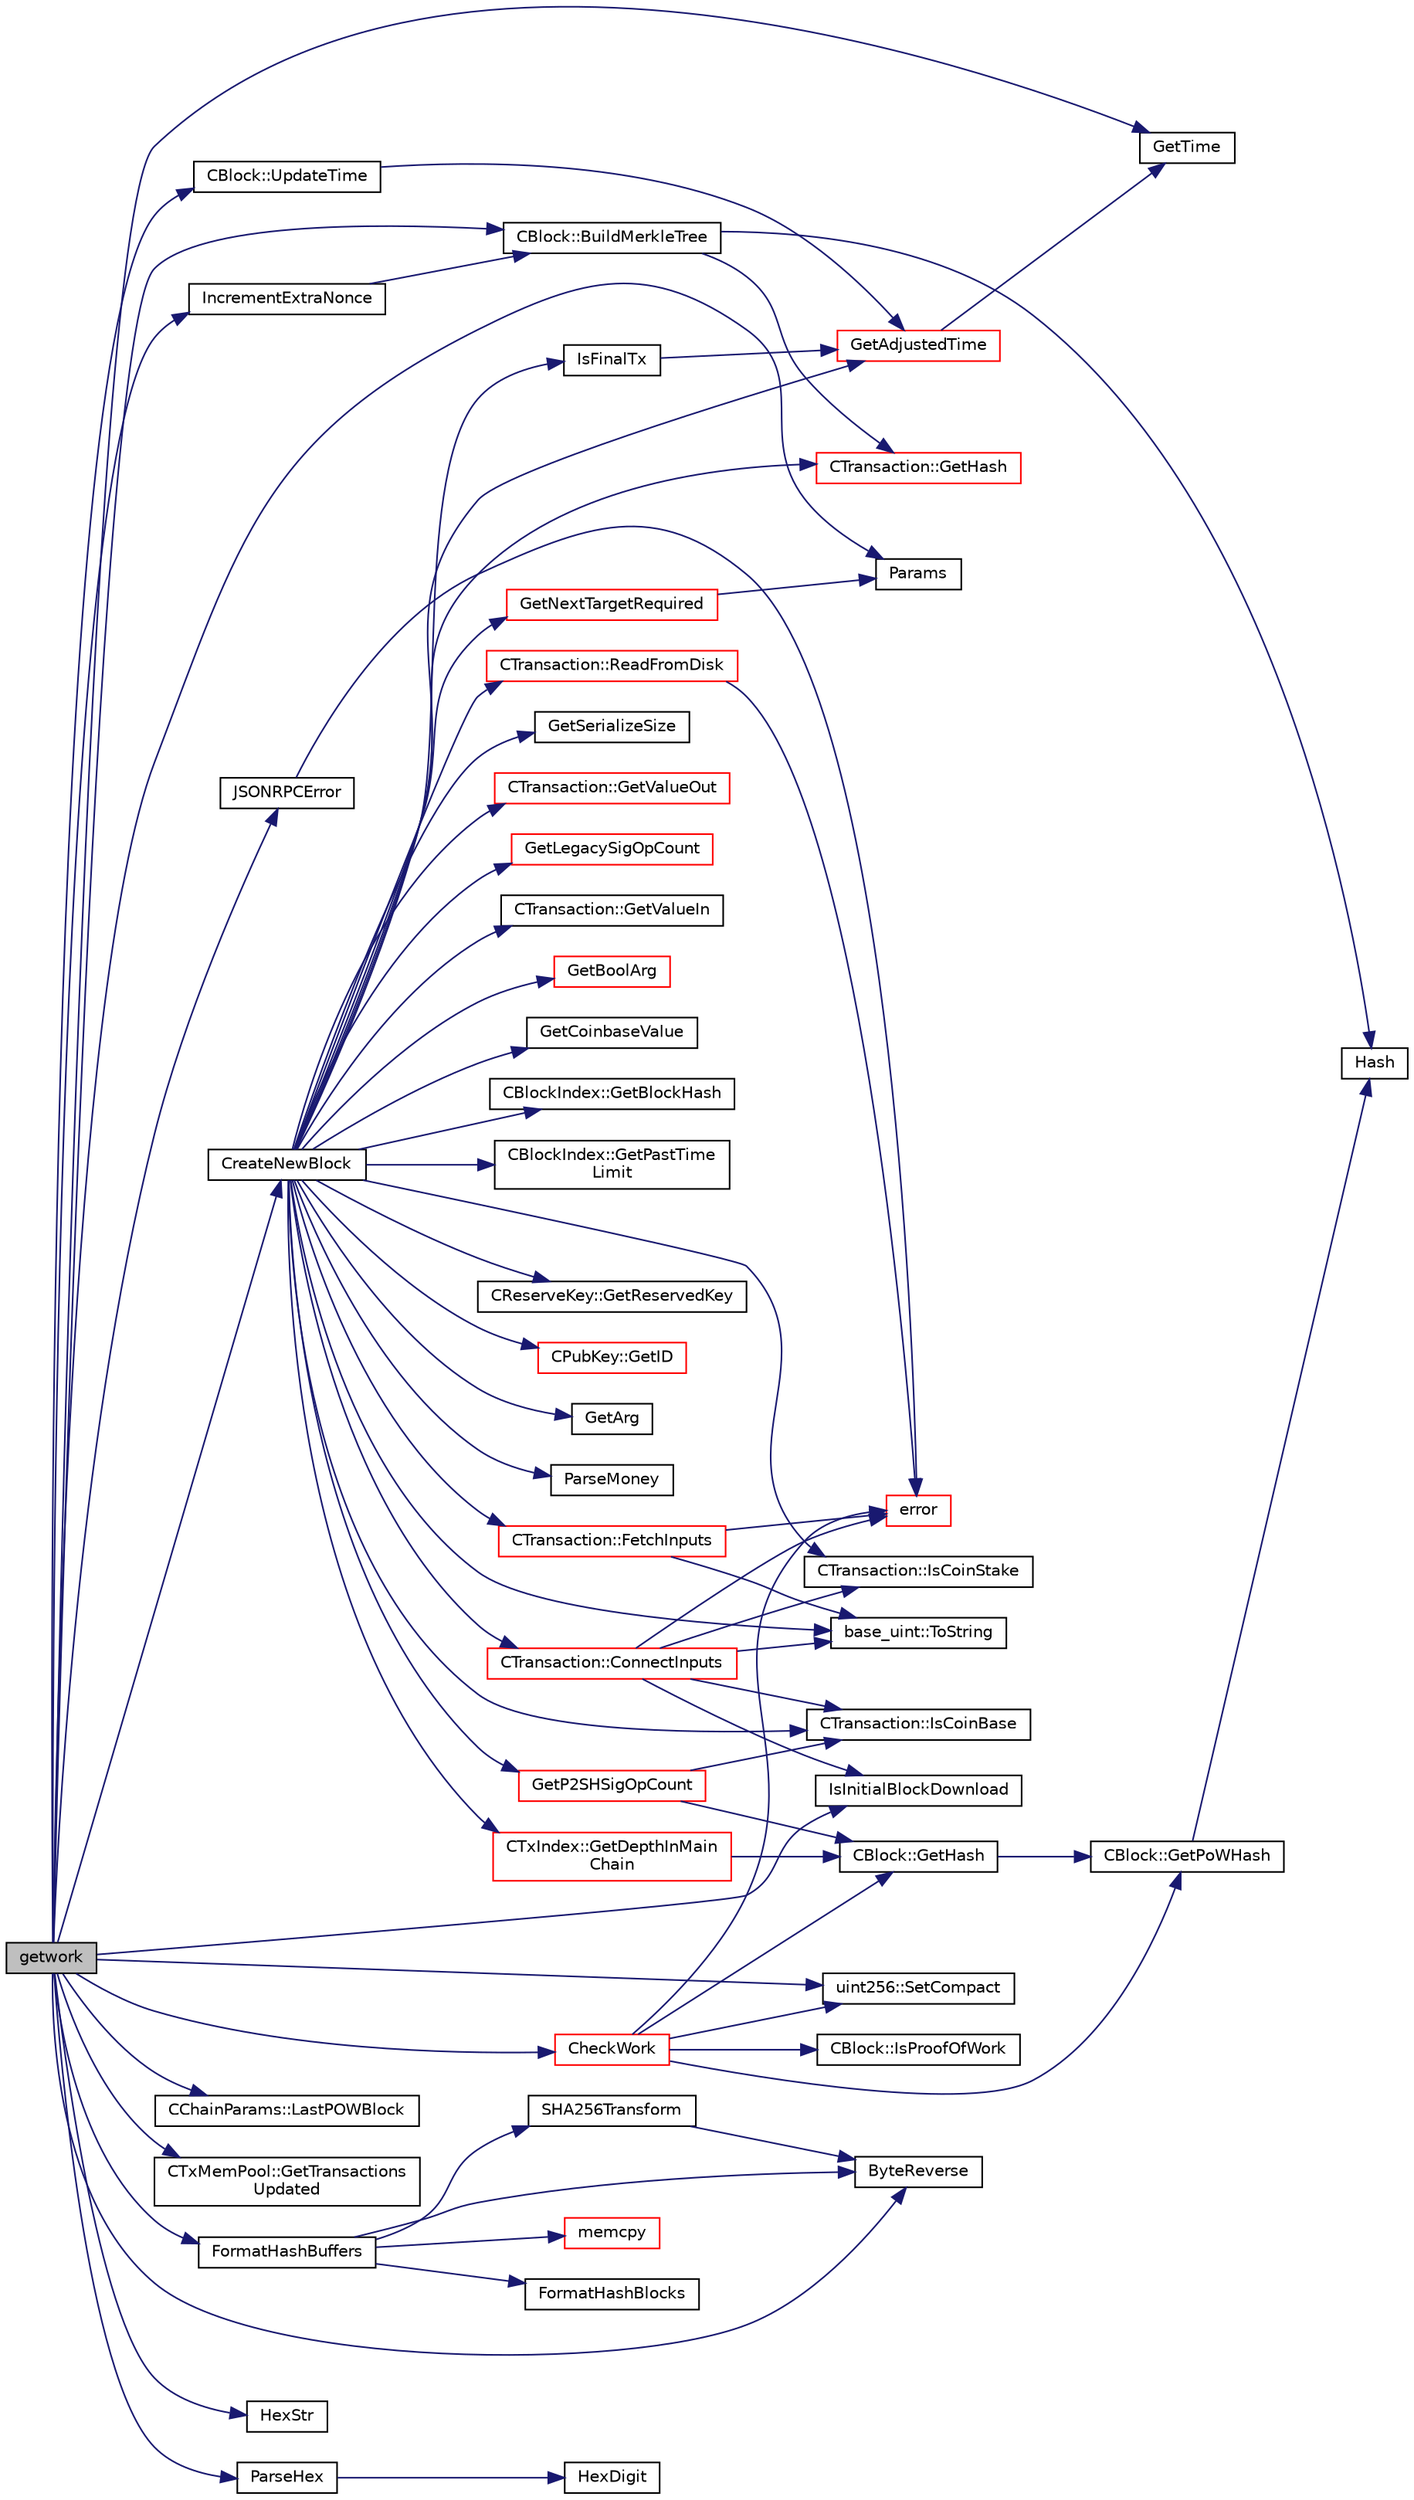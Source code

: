 digraph "getwork"
{
  edge [fontname="Helvetica",fontsize="10",labelfontname="Helvetica",labelfontsize="10"];
  node [fontname="Helvetica",fontsize="10",shape=record];
  rankdir="LR";
  Node381 [label="getwork",height=0.2,width=0.4,color="black", fillcolor="grey75", style="filled", fontcolor="black"];
  Node381 -> Node382 [color="midnightblue",fontsize="10",style="solid",fontname="Helvetica"];
  Node382 [label="JSONRPCError",height=0.2,width=0.4,color="black", fillcolor="white", style="filled",URL="$d2/d30/rpcprotocol_8cpp.html#a17b1bb111ab339efc951929834766039"];
  Node382 -> Node383 [color="midnightblue",fontsize="10",style="solid",fontname="Helvetica"];
  Node383 [label="error",height=0.2,width=0.4,color="red", fillcolor="white", style="filled",URL="$d8/d3c/util_8h.html#af8985880cf4ef26df0a5aa2ffcb76662"];
  Node381 -> Node393 [color="midnightblue",fontsize="10",style="solid",fontname="Helvetica"];
  Node393 [label="IsInitialBlockDownload",height=0.2,width=0.4,color="black", fillcolor="white", style="filled",URL="$df/d0a/main_8cpp.html#a5edcd96316574fd4a7f3ae0922a5cfd6",tooltip="Check whether we are doing an initial block download (synchronizing from disk or network) ..."];
  Node381 -> Node387 [color="midnightblue",fontsize="10",style="solid",fontname="Helvetica"];
  Node387 [label="Params",height=0.2,width=0.4,color="black", fillcolor="white", style="filled",URL="$df/dbf/chainparams_8cpp.html#ace5c5b706d71a324a417dd2db394fd4a",tooltip="Return the currently selected parameters. "];
  Node381 -> Node394 [color="midnightblue",fontsize="10",style="solid",fontname="Helvetica"];
  Node394 [label="CChainParams::LastPOWBlock",height=0.2,width=0.4,color="black", fillcolor="white", style="filled",URL="$d1/d4f/class_c_chain_params.html#abd91ac1c21c0e284ad66067125f94467"];
  Node381 -> Node395 [color="midnightblue",fontsize="10",style="solid",fontname="Helvetica"];
  Node395 [label="CTxMemPool::GetTransactions\lUpdated",height=0.2,width=0.4,color="black", fillcolor="white", style="filled",URL="$db/d98/class_c_tx_mem_pool.html#afd2a709a0e6cb34a57ff2f9fd0774e6c"];
  Node381 -> Node392 [color="midnightblue",fontsize="10",style="solid",fontname="Helvetica"];
  Node392 [label="GetTime",height=0.2,width=0.4,color="black", fillcolor="white", style="filled",URL="$df/d2d/util_8cpp.html#a46fac5fba8ba905b5f9acb364f5d8c6f"];
  Node381 -> Node396 [color="midnightblue",fontsize="10",style="solid",fontname="Helvetica"];
  Node396 [label="CreateNewBlock",height=0.2,width=0.4,color="black", fillcolor="white", style="filled",URL="$d6/de3/miner_8cpp.html#af5c45bac27dac0727dd7cd4b437b4d99"];
  Node396 -> Node397 [color="midnightblue",fontsize="10",style="solid",fontname="Helvetica"];
  Node397 [label="CReserveKey::GetReservedKey",height=0.2,width=0.4,color="black", fillcolor="white", style="filled",URL="$d3/d65/class_c_reserve_key.html#ad198d2d7a54d315c60805ba1cb0caf7c"];
  Node396 -> Node398 [color="midnightblue",fontsize="10",style="solid",fontname="Helvetica"];
  Node398 [label="CPubKey::GetID",height=0.2,width=0.4,color="red", fillcolor="white", style="filled",URL="$da/d4e/class_c_pub_key.html#a2675f7e6f72eff68e7a5227289feb021"];
  Node396 -> Node402 [color="midnightblue",fontsize="10",style="solid",fontname="Helvetica"];
  Node402 [label="GetArg",height=0.2,width=0.4,color="black", fillcolor="white", style="filled",URL="$df/d2d/util_8cpp.html#a24f685720bf40370e5bd2a192ad50cd8",tooltip="Return string argument or default value. "];
  Node396 -> Node403 [color="midnightblue",fontsize="10",style="solid",fontname="Helvetica"];
  Node403 [label="ParseMoney",height=0.2,width=0.4,color="black", fillcolor="white", style="filled",URL="$df/d2d/util_8cpp.html#a246cad058037a1517dfa0a19cc76e53e"];
  Node396 -> Node404 [color="midnightblue",fontsize="10",style="solid",fontname="Helvetica"];
  Node404 [label="GetNextTargetRequired",height=0.2,width=0.4,color="red", fillcolor="white", style="filled",URL="$d1/d08/proofs_8cpp.html#a868a58404bd61b6a82901f428d152bae",tooltip="Calculate difficulty using retarget algorithm by maintaining target. "];
  Node404 -> Node387 [color="midnightblue",fontsize="10",style="solid",fontname="Helvetica"];
  Node396 -> Node421 [color="midnightblue",fontsize="10",style="solid",fontname="Helvetica"];
  Node421 [label="CTransaction::IsCoinBase",height=0.2,width=0.4,color="black", fillcolor="white", style="filled",URL="$df/d43/class_c_transaction.html#a96256e8ac1bf79ad9c057e48c41132dd"];
  Node396 -> Node422 [color="midnightblue",fontsize="10",style="solid",fontname="Helvetica"];
  Node422 [label="CTransaction::IsCoinStake",height=0.2,width=0.4,color="black", fillcolor="white", style="filled",URL="$df/d43/class_c_transaction.html#ace4278a41a296d40dcf5fb2b9cf007ec"];
  Node396 -> Node423 [color="midnightblue",fontsize="10",style="solid",fontname="Helvetica"];
  Node423 [label="IsFinalTx",height=0.2,width=0.4,color="black", fillcolor="white", style="filled",URL="$df/d0a/main_8cpp.html#adc332cd7ac94e639bb4239618341be19"];
  Node423 -> Node424 [color="midnightblue",fontsize="10",style="solid",fontname="Helvetica"];
  Node424 [label="GetAdjustedTime",height=0.2,width=0.4,color="red", fillcolor="white", style="filled",URL="$df/d2d/util_8cpp.html#a09f81b9c7650f898cf3cf305b87547e6"];
  Node424 -> Node392 [color="midnightblue",fontsize="10",style="solid",fontname="Helvetica"];
  Node396 -> Node426 [color="midnightblue",fontsize="10",style="solid",fontname="Helvetica"];
  Node426 [label="CTransaction::ReadFromDisk",height=0.2,width=0.4,color="red", fillcolor="white", style="filled",URL="$df/d43/class_c_transaction.html#ad9d526afecbd816c385343f60c5352fd"];
  Node426 -> Node383 [color="midnightblue",fontsize="10",style="solid",fontname="Helvetica"];
  Node396 -> Node432 [color="midnightblue",fontsize="10",style="solid",fontname="Helvetica"];
  Node432 [label="CTxIndex::GetDepthInMain\lChain",height=0.2,width=0.4,color="red", fillcolor="white", style="filled",URL="$d5/db3/class_c_tx_index.html#ae18990b9796ee365ae2f384a2b334fe0"];
  Node432 -> Node435 [color="midnightblue",fontsize="10",style="solid",fontname="Helvetica"];
  Node435 [label="CBlock::GetHash",height=0.2,width=0.4,color="black", fillcolor="white", style="filled",URL="$d3/d51/class_c_block.html#a681acf1fa72ec2ed6c83ea5afc14e0f3"];
  Node435 -> Node436 [color="midnightblue",fontsize="10",style="solid",fontname="Helvetica"];
  Node436 [label="CBlock::GetPoWHash",height=0.2,width=0.4,color="black", fillcolor="white", style="filled",URL="$d3/d51/class_c_block.html#af203beb528a62ec30b0453cf5d860044"];
  Node436 -> Node437 [color="midnightblue",fontsize="10",style="solid",fontname="Helvetica"];
  Node437 [label="Hash",height=0.2,width=0.4,color="black", fillcolor="white", style="filled",URL="$db/dfb/hash_8h.html#ab3f6c437460137530d86e09c2c102e99"];
  Node396 -> Node439 [color="midnightblue",fontsize="10",style="solid",fontname="Helvetica"];
  Node439 [label="GetSerializeSize",height=0.2,width=0.4,color="black", fillcolor="white", style="filled",URL="$df/d9d/serialize_8h.html#a48239e478ae730373d1984fe304ca025"];
  Node396 -> Node440 [color="midnightblue",fontsize="10",style="solid",fontname="Helvetica"];
  Node440 [label="CTransaction::GetValueOut",height=0.2,width=0.4,color="red", fillcolor="white", style="filled",URL="$df/d43/class_c_transaction.html#a9ce7d94c68adb37627d82669b83a7c59",tooltip="Amount of ions spent by this transaction. "];
  Node396 -> Node442 [color="midnightblue",fontsize="10",style="solid",fontname="Helvetica"];
  Node442 [label="GetLegacySigOpCount",height=0.2,width=0.4,color="red", fillcolor="white", style="filled",URL="$df/d0a/main_8cpp.html#ad2eaf4f8542c12ea9ee1183609cc6d1a",tooltip="Count ECDSA signature operations the old-fashioned (pre-0.6) way. "];
  Node396 -> Node424 [color="midnightblue",fontsize="10",style="solid",fontname="Helvetica"];
  Node396 -> Node444 [color="midnightblue",fontsize="10",style="solid",fontname="Helvetica"];
  Node444 [label="CTransaction::FetchInputs",height=0.2,width=0.4,color="red", fillcolor="white", style="filled",URL="$df/d43/class_c_transaction.html#a5a4967303d3b588a120687f3ed1f4b0a",tooltip="Fetch from memory and/or disk. "];
  Node444 -> Node383 [color="midnightblue",fontsize="10",style="solid",fontname="Helvetica"];
  Node444 -> Node420 [color="midnightblue",fontsize="10",style="solid",fontname="Helvetica"];
  Node420 [label="base_uint::ToString",height=0.2,width=0.4,color="black", fillcolor="white", style="filled",URL="$da/df7/classbase__uint.html#acccba4d9d51a0c36261718ca0cbb293b"];
  Node396 -> Node448 [color="midnightblue",fontsize="10",style="solid",fontname="Helvetica"];
  Node448 [label="CTransaction::GetValueIn",height=0.2,width=0.4,color="black", fillcolor="white", style="filled",URL="$df/d43/class_c_transaction.html#a50051cce0d44bc4ea2018625101dc1b6",tooltip="Amount of ions coming in to this transaction Note that lightweight clients may not know anything besi..."];
  Node396 -> Node449 [color="midnightblue",fontsize="10",style="solid",fontname="Helvetica"];
  Node449 [label="GetP2SHSigOpCount",height=0.2,width=0.4,color="red", fillcolor="white", style="filled",URL="$df/d0a/main_8cpp.html#a519cfd439598a8bf64fe5503aa74cfcb",tooltip="Count ECDSA signature operations in pay-to-script-hash inputs. "];
  Node449 -> Node421 [color="midnightblue",fontsize="10",style="solid",fontname="Helvetica"];
  Node449 -> Node435 [color="midnightblue",fontsize="10",style="solid",fontname="Helvetica"];
  Node396 -> Node453 [color="midnightblue",fontsize="10",style="solid",fontname="Helvetica"];
  Node453 [label="CTransaction::ConnectInputs",height=0.2,width=0.4,color="red", fillcolor="white", style="filled",URL="$df/d43/class_c_transaction.html#aaab6c4ba493c918e29fd383043dcaae7",tooltip="Sanity check previous transactions, then, if all checks succeed, mark them as spent by this transacti..."];
  Node453 -> Node383 [color="midnightblue",fontsize="10",style="solid",fontname="Helvetica"];
  Node453 -> Node420 [color="midnightblue",fontsize="10",style="solid",fontname="Helvetica"];
  Node453 -> Node421 [color="midnightblue",fontsize="10",style="solid",fontname="Helvetica"];
  Node453 -> Node422 [color="midnightblue",fontsize="10",style="solid",fontname="Helvetica"];
  Node453 -> Node393 [color="midnightblue",fontsize="10",style="solid",fontname="Helvetica"];
  Node396 -> Node457 [color="midnightblue",fontsize="10",style="solid",fontname="Helvetica"];
  Node457 [label="CTransaction::GetHash",height=0.2,width=0.4,color="red", fillcolor="white", style="filled",URL="$df/d43/class_c_transaction.html#a0b46d80e82ca324e82c2ce3fc1492bfa"];
  Node396 -> Node520 [color="midnightblue",fontsize="10",style="solid",fontname="Helvetica"];
  Node520 [label="GetBoolArg",height=0.2,width=0.4,color="red", fillcolor="white", style="filled",URL="$df/d2d/util_8cpp.html#a64d956f1dda7f9a80ab5d594532b906d",tooltip="Return boolean argument or default value. "];
  Node396 -> Node420 [color="midnightblue",fontsize="10",style="solid",fontname="Helvetica"];
  Node396 -> Node522 [color="midnightblue",fontsize="10",style="solid",fontname="Helvetica"];
  Node522 [label="GetCoinbaseValue",height=0.2,width=0.4,color="black", fillcolor="white", style="filled",URL="$d1/d08/proofs_8cpp.html#af6a2f3451bae59ba9d7a6d627173aedf",tooltip="Determine Block Reward for Proof Of Work. "];
  Node396 -> Node523 [color="midnightblue",fontsize="10",style="solid",fontname="Helvetica"];
  Node523 [label="CBlockIndex::GetBlockHash",height=0.2,width=0.4,color="black", fillcolor="white", style="filled",URL="$d3/dbd/class_c_block_index.html#a98490a2788c65cdd6ae9002b004dd74c"];
  Node396 -> Node524 [color="midnightblue",fontsize="10",style="solid",fontname="Helvetica"];
  Node524 [label="CBlockIndex::GetPastTime\lLimit",height=0.2,width=0.4,color="black", fillcolor="white", style="filled",URL="$d3/dbd/class_c_block_index.html#a40f52adc1db18cd86dfbfa408402a4ff"];
  Node381 -> Node525 [color="midnightblue",fontsize="10",style="solid",fontname="Helvetica"];
  Node525 [label="CBlock::UpdateTime",height=0.2,width=0.4,color="black", fillcolor="white", style="filled",URL="$d3/d51/class_c_block.html#a71bb61e73b1ab6b7d4e1867a0d3a2cf8"];
  Node525 -> Node424 [color="midnightblue",fontsize="10",style="solid",fontname="Helvetica"];
  Node381 -> Node526 [color="midnightblue",fontsize="10",style="solid",fontname="Helvetica"];
  Node526 [label="IncrementExtraNonce",height=0.2,width=0.4,color="black", fillcolor="white", style="filled",URL="$d6/de3/miner_8cpp.html#a6f07c738a8aadffe748358e985b43d3f",tooltip="Modify the extranonce in a block. "];
  Node526 -> Node527 [color="midnightblue",fontsize="10",style="solid",fontname="Helvetica"];
  Node527 [label="CBlock::BuildMerkleTree",height=0.2,width=0.4,color="black", fillcolor="white", style="filled",URL="$d3/d51/class_c_block.html#ad943ecec57cdf564937eee7becaecb88"];
  Node527 -> Node457 [color="midnightblue",fontsize="10",style="solid",fontname="Helvetica"];
  Node527 -> Node437 [color="midnightblue",fontsize="10",style="solid",fontname="Helvetica"];
  Node381 -> Node528 [color="midnightblue",fontsize="10",style="solid",fontname="Helvetica"];
  Node528 [label="FormatHashBuffers",height=0.2,width=0.4,color="black", fillcolor="white", style="filled",URL="$d6/de3/miner_8cpp.html#a391a5a462c3f60bbb7dbf6a09fe2e78f",tooltip="Do mining precalculation. "];
  Node528 -> Node529 [color="midnightblue",fontsize="10",style="solid",fontname="Helvetica"];
  Node529 [label="FormatHashBlocks",height=0.2,width=0.4,color="black", fillcolor="white", style="filled",URL="$d6/de3/miner_8cpp.html#aa55dc4025422710b20e448ba49adda57"];
  Node528 -> Node530 [color="midnightblue",fontsize="10",style="solid",fontname="Helvetica"];
  Node530 [label="ByteReverse",height=0.2,width=0.4,color="black", fillcolor="white", style="filled",URL="$d8/d3c/util_8h.html#a62bb21d0cc35fb9408d09dc385fe484f"];
  Node528 -> Node531 [color="midnightblue",fontsize="10",style="solid",fontname="Helvetica"];
  Node531 [label="SHA256Transform",height=0.2,width=0.4,color="black", fillcolor="white", style="filled",URL="$d6/de3/miner_8cpp.html#adcaa5b0c3f29f5856f6393e2b847e7d7",tooltip="Base sha256 mining transform. "];
  Node531 -> Node530 [color="midnightblue",fontsize="10",style="solid",fontname="Helvetica"];
  Node528 -> Node471 [color="midnightblue",fontsize="10",style="solid",fontname="Helvetica"];
  Node471 [label="memcpy",height=0.2,width=0.4,color="red", fillcolor="white", style="filled",URL="$d5/d9f/glibc__compat_8cpp.html#a0f46826ab0466591e136db24394923cf"];
  Node381 -> Node415 [color="midnightblue",fontsize="10",style="solid",fontname="Helvetica"];
  Node415 [label="uint256::SetCompact",height=0.2,width=0.4,color="black", fillcolor="white", style="filled",URL="$d2/d86/classuint256.html#a54bc91c8535c43f881bba1fdb11ca7fa",tooltip="The \"compact\" format is a representation of a whole number N using an unsigned 32bit number similar t..."];
  Node381 -> Node532 [color="midnightblue",fontsize="10",style="solid",fontname="Helvetica"];
  Node532 [label="HexStr",height=0.2,width=0.4,color="black", fillcolor="white", style="filled",URL="$d8/d3c/util_8h.html#ace13a819ca4e98c22847d26b3b357e75"];
  Node381 -> Node533 [color="midnightblue",fontsize="10",style="solid",fontname="Helvetica"];
  Node533 [label="ParseHex",height=0.2,width=0.4,color="black", fillcolor="white", style="filled",URL="$df/d2d/util_8cpp.html#abea395175fbc4a788ed0f0a41710b8a7"];
  Node533 -> Node534 [color="midnightblue",fontsize="10",style="solid",fontname="Helvetica"];
  Node534 [label="HexDigit",height=0.2,width=0.4,color="black", fillcolor="white", style="filled",URL="$df/d2d/util_8cpp.html#aa59e8a8c5a39cb5041f93bb95dd02119"];
  Node381 -> Node530 [color="midnightblue",fontsize="10",style="solid",fontname="Helvetica"];
  Node381 -> Node527 [color="midnightblue",fontsize="10",style="solid",fontname="Helvetica"];
  Node381 -> Node535 [color="midnightblue",fontsize="10",style="solid",fontname="Helvetica"];
  Node535 [label="CheckWork",height=0.2,width=0.4,color="red", fillcolor="white", style="filled",URL="$d6/de3/miner_8cpp.html#aadd8a05aa6d8fae1c0f4daa5e971a12a",tooltip="Check mined proof-of-work block. "];
  Node535 -> Node435 [color="midnightblue",fontsize="10",style="solid",fontname="Helvetica"];
  Node535 -> Node436 [color="midnightblue",fontsize="10",style="solid",fontname="Helvetica"];
  Node535 -> Node415 [color="midnightblue",fontsize="10",style="solid",fontname="Helvetica"];
  Node535 -> Node536 [color="midnightblue",fontsize="10",style="solid",fontname="Helvetica"];
  Node536 [label="CBlock::IsProofOfWork",height=0.2,width=0.4,color="black", fillcolor="white", style="filled",URL="$d3/d51/class_c_block.html#ad3936367b1b6d5289bb60b42967156ea"];
  Node535 -> Node383 [color="midnightblue",fontsize="10",style="solid",fontname="Helvetica"];
}
